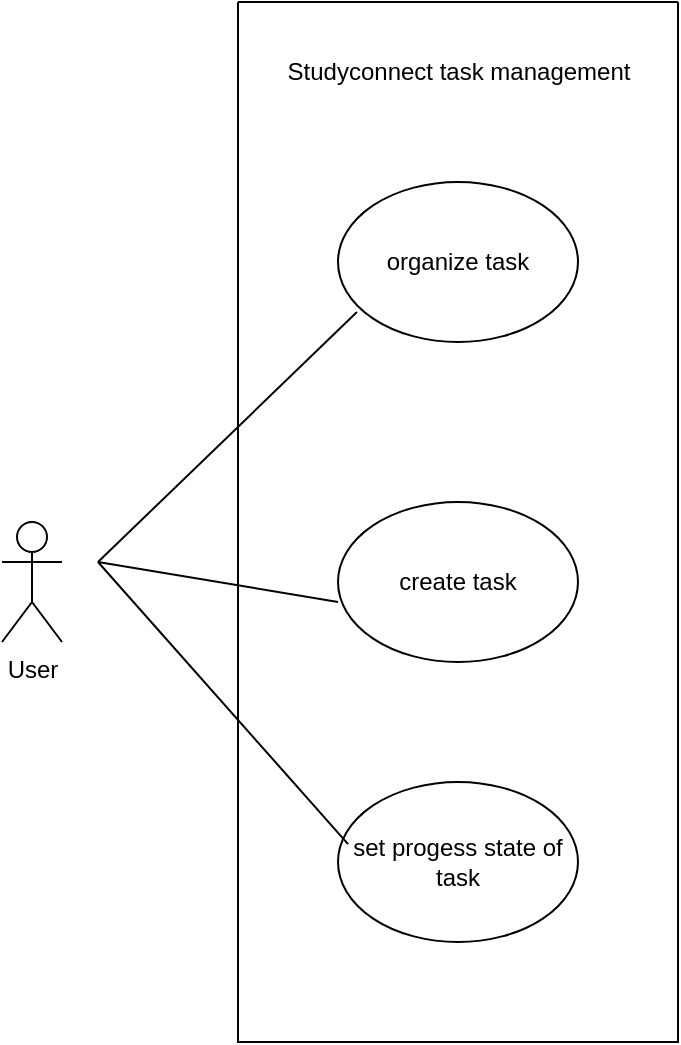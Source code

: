 <mxfile version="28.2.5">
  <diagram name="Seite-1" id="RkiwsYJOk1E3sb3KsASB">
    <mxGraphModel dx="602" dy="993" grid="1" gridSize="10" guides="1" tooltips="1" connect="1" arrows="1" fold="1" page="1" pageScale="1" pageWidth="827" pageHeight="1169" math="0" shadow="0">
      <root>
        <mxCell id="0" />
        <mxCell id="1" parent="0" />
        <mxCell id="8E5aHSiouQHgghNjFQxi-1" value="create task" style="ellipse;whiteSpace=wrap;html=1;" vertex="1" parent="1">
          <mxGeometry x="250" y="470" width="120" height="80" as="geometry" />
        </mxCell>
        <mxCell id="8E5aHSiouQHgghNjFQxi-2" value="organize task" style="ellipse;whiteSpace=wrap;html=1;" vertex="1" parent="1">
          <mxGeometry x="250" y="310" width="120" height="80" as="geometry" />
        </mxCell>
        <mxCell id="8E5aHSiouQHgghNjFQxi-3" value="set progess state of task" style="ellipse;whiteSpace=wrap;html=1;" vertex="1" parent="1">
          <mxGeometry x="250" y="610" width="120" height="80" as="geometry" />
        </mxCell>
        <mxCell id="8E5aHSiouQHgghNjFQxi-4" value="User" style="shape=umlActor;verticalLabelPosition=bottom;verticalAlign=top;html=1;outlineConnect=0;" vertex="1" parent="1">
          <mxGeometry x="82" y="480" width="30" height="60" as="geometry" />
        </mxCell>
        <mxCell id="8E5aHSiouQHgghNjFQxi-6" value="" style="swimlane;startSize=0;" vertex="1" parent="1">
          <mxGeometry x="200" y="220" width="220" height="520" as="geometry" />
        </mxCell>
        <mxCell id="8E5aHSiouQHgghNjFQxi-7" value="Studyconnect task management" style="text;html=1;align=center;verticalAlign=middle;resizable=0;points=[];autosize=1;strokeColor=none;fillColor=none;" vertex="1" parent="8E5aHSiouQHgghNjFQxi-6">
          <mxGeometry x="15" y="20" width="190" height="30" as="geometry" />
        </mxCell>
        <mxCell id="8E5aHSiouQHgghNjFQxi-8" value="" style="endArrow=none;html=1;rounded=0;entryX=0.079;entryY=0.813;entryDx=0;entryDy=0;entryPerimeter=0;" edge="1" parent="1" target="8E5aHSiouQHgghNjFQxi-2">
          <mxGeometry width="50" height="50" relative="1" as="geometry">
            <mxPoint x="130" y="500" as="sourcePoint" />
            <mxPoint x="180" y="450" as="targetPoint" />
          </mxGeometry>
        </mxCell>
        <mxCell id="8E5aHSiouQHgghNjFQxi-9" value="" style="endArrow=none;html=1;rounded=0;exitX=0.042;exitY=0.388;exitDx=0;exitDy=0;exitPerimeter=0;" edge="1" parent="1" source="8E5aHSiouQHgghNjFQxi-3">
          <mxGeometry width="50" height="50" relative="1" as="geometry">
            <mxPoint x="72" y="620" as="sourcePoint" />
            <mxPoint x="130" y="500" as="targetPoint" />
          </mxGeometry>
        </mxCell>
        <mxCell id="8E5aHSiouQHgghNjFQxi-10" value="" style="endArrow=none;html=1;rounded=0;entryX=0.017;entryY=0.65;entryDx=0;entryDy=0;entryPerimeter=0;" edge="1" parent="1">
          <mxGeometry width="50" height="50" relative="1" as="geometry">
            <mxPoint x="130" y="500" as="sourcePoint" />
            <mxPoint x="250.0" y="520" as="targetPoint" />
          </mxGeometry>
        </mxCell>
      </root>
    </mxGraphModel>
  </diagram>
</mxfile>

